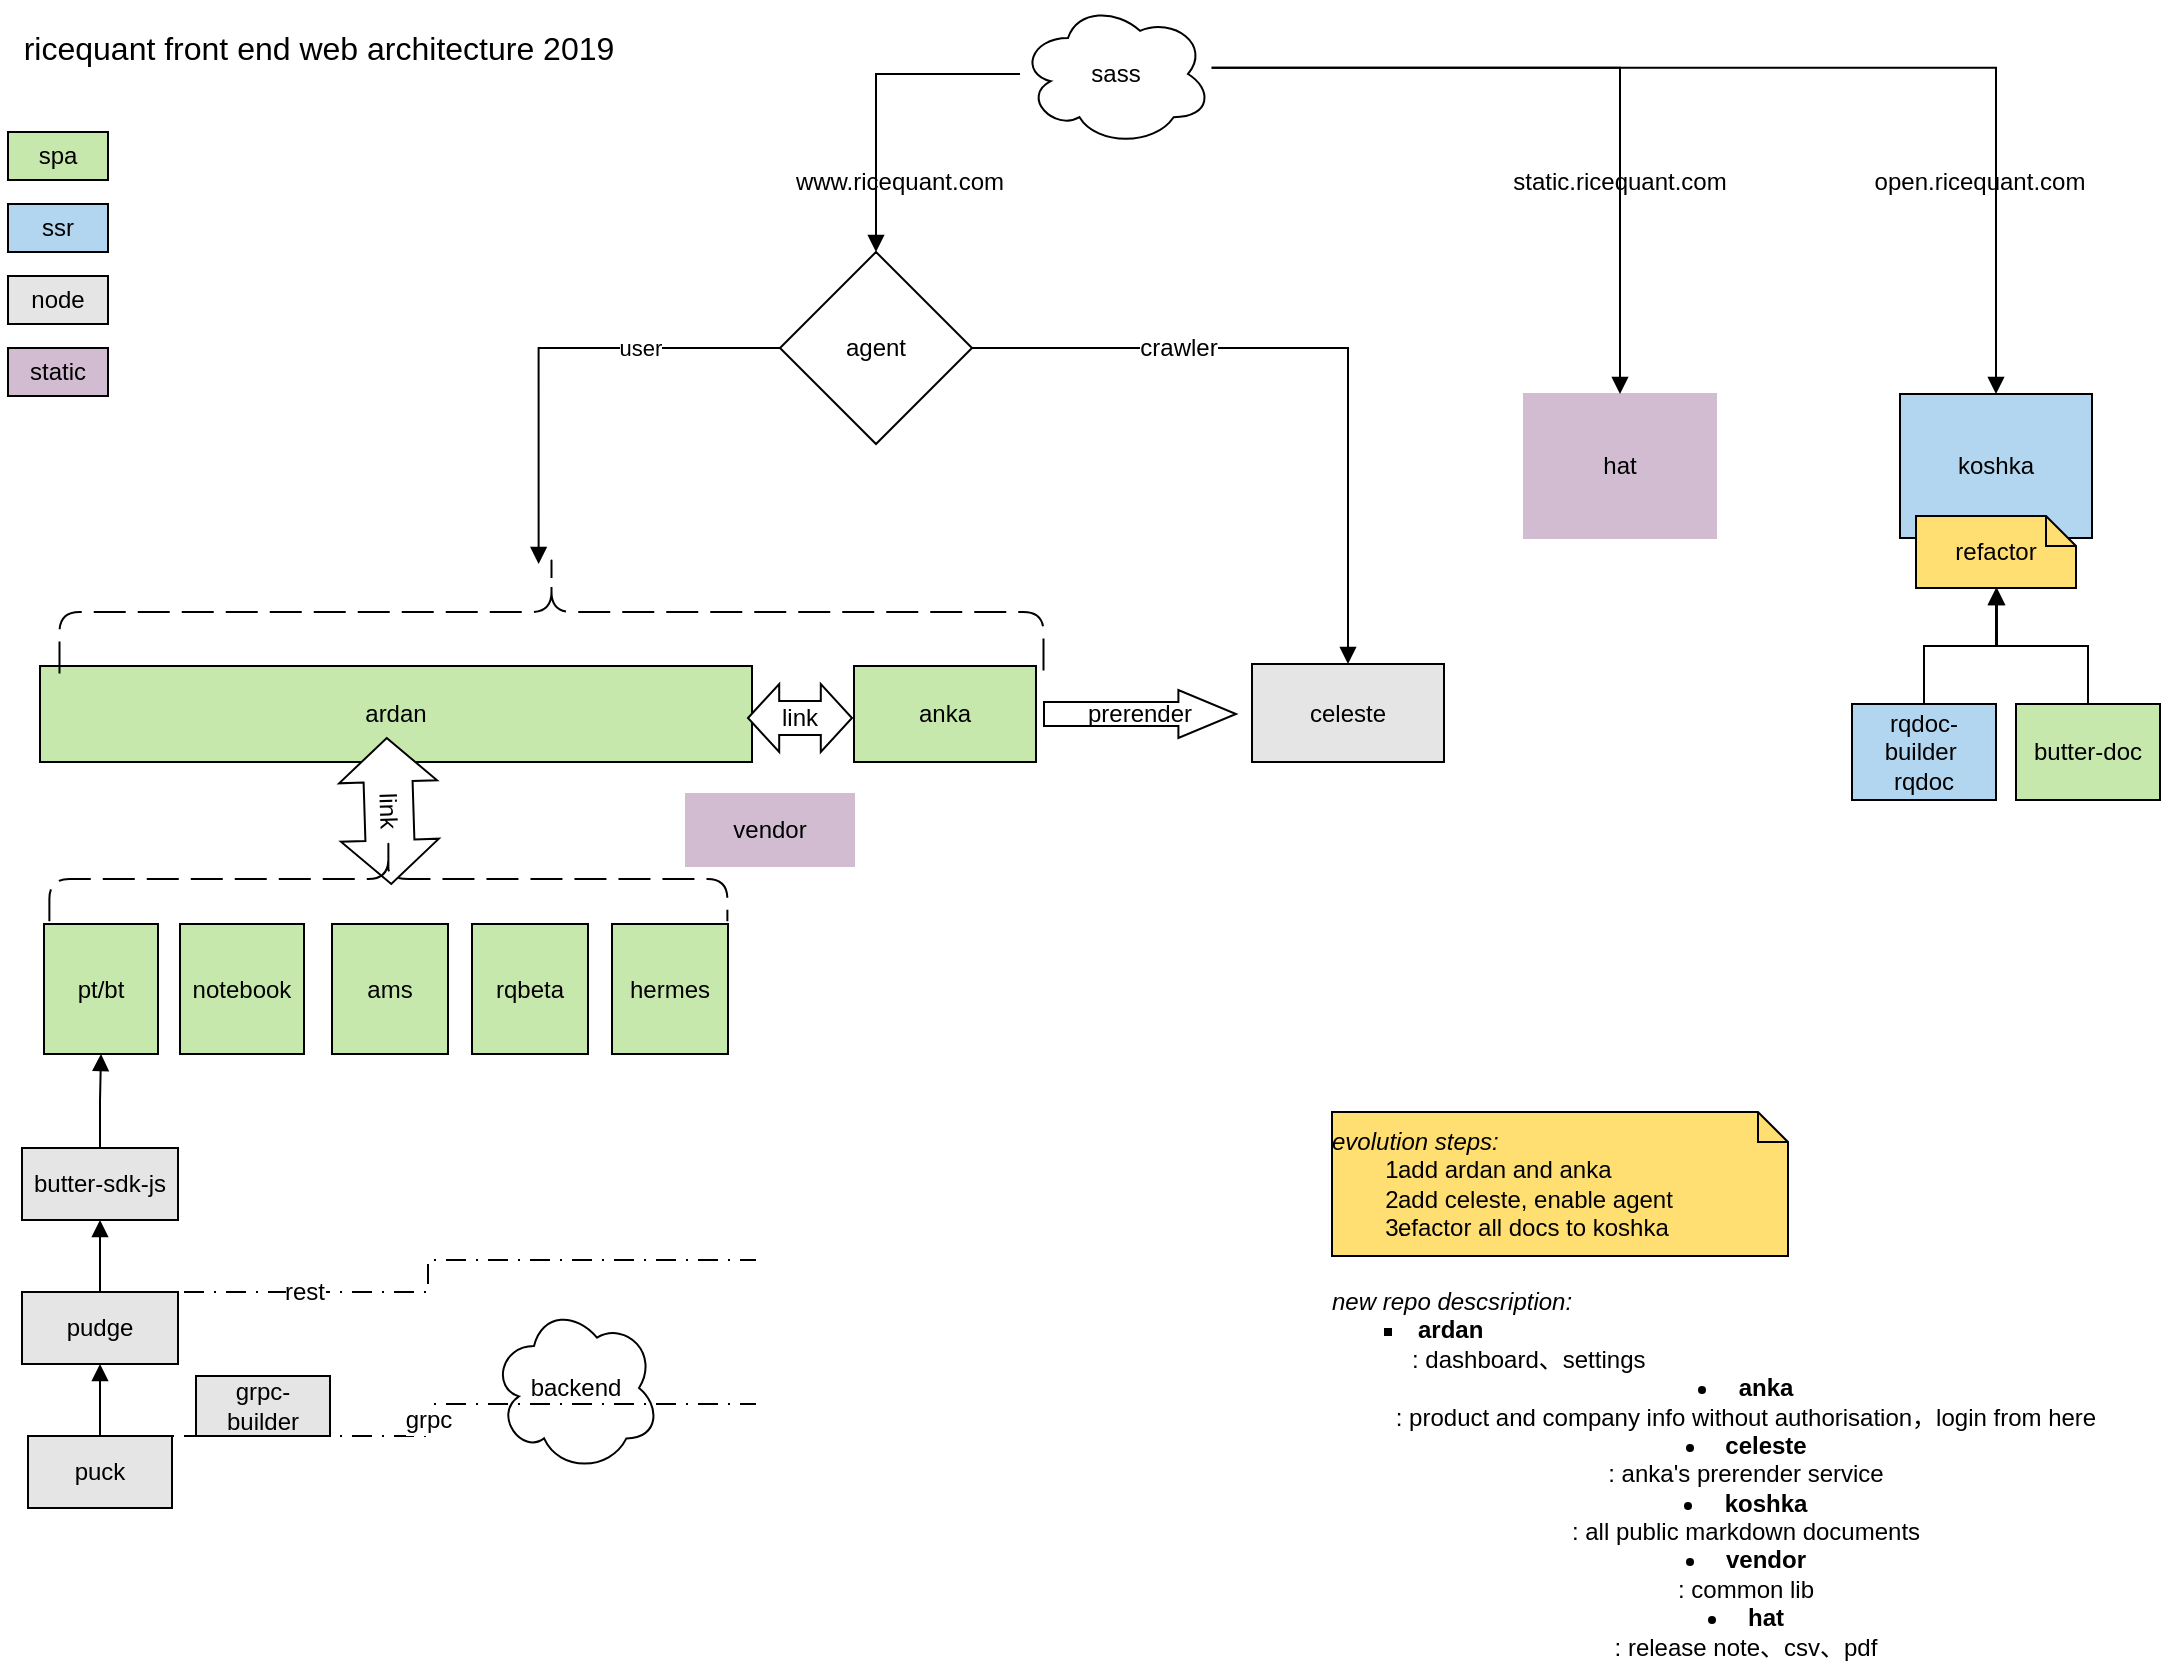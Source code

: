 <mxfile version="13.9.7" type="google"><diagram id="uh6qqqJTagUG9gPFi0yK" name="Page-1"><mxGraphModel dx="2514" dy="1381" grid="1" gridSize="10" guides="1" tooltips="1" connect="1" arrows="1" fold="1" page="1" pageScale="1" pageWidth="827" pageHeight="1169" math="0" shadow="0"><root><mxCell id="0"/><mxCell id="1" parent="0"/><UserObject label="ardan" lucidchartObjectId="BOM7Y.P4.qQF" id="hedpvlTmb3s_VZr3hkPB-57"><mxCell style="html=1;whiteSpace=wrap;;fontSize=12;fontColor=#000000;spacing=3;strokeOpacity=100;fillOpacity=100;fillColor=#c7e8ac;" parent="1" vertex="1" zOrder="1"><mxGeometry x="48" y="361" width="356" height="48" as="geometry"/></mxCell></UserObject><UserObject label="anka" lucidchartObjectId="VOM7uef9vEJy" id="hedpvlTmb3s_VZr3hkPB-58"><mxCell style="html=1;whiteSpace=wrap;;fontSize=12;fontColor=#000000;spacing=3;strokeOpacity=100;fillOpacity=100;fillColor=#c7e8ac;" parent="1" vertex="1" zOrder="2"><mxGeometry x="455" y="361" width="91" height="48" as="geometry"/></mxCell></UserObject><UserObject label="ams" lucidchartObjectId="JQM7CzhRfF_Q" id="hedpvlTmb3s_VZr3hkPB-59"><mxCell style="html=1;whiteSpace=wrap;;fontSize=12;fontColor=#000000;spacing=3;strokeOpacity=100;fillOpacity=100;fillColor=#c7e8ac;" parent="1" vertex="1" zOrder="3"><mxGeometry x="194" y="490" width="58" height="65" as="geometry"/></mxCell></UserObject><UserObject label="rqbeta" lucidchartObjectId="iRM7hHwt91FY" id="hedpvlTmb3s_VZr3hkPB-60"><mxCell style="html=1;whiteSpace=wrap;;fontSize=12;fontColor=#000000;spacing=3;strokeOpacity=100;fillOpacity=100;fillColor=#c7e8ac;" parent="1" vertex="1" zOrder="4"><mxGeometry x="264" y="490" width="58" height="65" as="geometry"/></mxCell></UserObject><UserObject label="hermes" lucidchartObjectId="ERM78r-T.Zux" id="hedpvlTmb3s_VZr3hkPB-61"><mxCell style="html=1;whiteSpace=wrap;;fontSize=12;fontColor=#000000;spacing=3;strokeOpacity=100;fillOpacity=100;fillColor=#c7e8ac;" parent="1" vertex="1" zOrder="6"><mxGeometry x="334" y="490" width="58" height="65" as="geometry"/></mxCell></UserObject><UserObject label="notebook" lucidchartObjectId="XRM7TotwGEj1" id="hedpvlTmb3s_VZr3hkPB-62"><mxCell style="html=1;whiteSpace=wrap;;fontSize=12;fontColor=#000000;spacing=3;strokeOpacity=100;fillOpacity=100;fillColor=#c7e8ac;" parent="1" vertex="1" zOrder="7"><mxGeometry x="118" y="490" width="62" height="65" as="geometry"/></mxCell></UserObject><UserObject label="pt/bt" lucidchartObjectId="3RM7VsY.WpbU" id="hedpvlTmb3s_VZr3hkPB-63"><mxCell style="html=1;whiteSpace=wrap;;fontSize=12;fontColor=#000000;spacing=3;strokeOpacity=100;fillOpacity=100;fillColor=#c7e8ac;" parent="1" vertex="1" zOrder="8"><mxGeometry x="50" y="490" width="57" height="65" as="geometry"/></mxCell></UserObject><UserObject label="koshka" lucidchartObjectId="7XM7q4THzhI2" id="hedpvlTmb3s_VZr3hkPB-64"><mxCell style="html=1;whiteSpace=wrap;;fontSize=12;fontColor=#000000;spacing=3;strokeOpacity=100;fillOpacity=100;fillColor=#b2d6ef;" parent="1" vertex="1" zOrder="14"><mxGeometry x="978" y="225" width="96" height="72" as="geometry"/></mxCell></UserObject><UserObject label="rqdoc-builder rqdoc" lucidchartObjectId="6YM73j2-6f8w" id="hedpvlTmb3s_VZr3hkPB-65"><mxCell style="html=1;whiteSpace=wrap;;fontSize=12;fontColor=#000000;spacing=3;strokeOpacity=100;fillOpacity=100;fillColor=#b2d6ef;" parent="1" vertex="1" zOrder="16"><mxGeometry x="954" y="380" width="72" height="48" as="geometry"/></mxCell></UserObject><UserObject label="butter-doc" lucidchartObjectId="iZM7OGTTIoOt" id="hedpvlTmb3s_VZr3hkPB-66"><mxCell style="html=1;whiteSpace=wrap;;fontSize=12;fontColor=#000000;spacing=3;strokeOpacity=100;fillOpacity=100;fillColor=#c7e8ac;" parent="1" vertex="1" zOrder="17"><mxGeometry x="1036" y="380" width="72" height="48" as="geometry"/></mxCell></UserObject><UserObject label="refactor" lucidchartObjectId="TZM7RlR96~xq" id="hedpvlTmb3s_VZr3hkPB-67"><mxCell style="html=1;whiteSpace=wrap;shape=note;size=15;fontSize=12;spacing=3;fillColor=#ffdf71;" parent="1" vertex="1" zOrder="20"><mxGeometry x="986" y="286" width="80" height="36" as="geometry"/></mxCell></UserObject><UserObject label="celeste" lucidchartObjectId="~4M7zFSVVgJv" id="hedpvlTmb3s_VZr3hkPB-68"><mxCell style="html=1;whiteSpace=wrap;;fontSize=12;fontColor=#000000;spacing=3;verticalAlign=middle;strokeOpacity=100;fillOpacity=100;fillColor=#e5e5e5;" parent="1" vertex="1" zOrder="22"><mxGeometry x="654" y="360" width="96" height="49" as="geometry"/></mxCell></UserObject><UserObject label="sass" lucidchartObjectId="P6M73J-JPvzQ" id="hedpvlTmb3s_VZr3hkPB-69"><mxCell style="html=1;whiteSpace=wrap;ellipse;shape=cloud;fontSize=12;fontColor=#000000;spacing=3;strokeOpacity=100;" parent="1" vertex="1" zOrder="23"><mxGeometry x="538" y="29" width="96" height="72" as="geometry"/></mxCell></UserObject><UserObject label="agent" lucidchartObjectId="p~S77Y0F75iD" id="hedpvlTmb3s_VZr3hkPB-70"><mxCell style="html=1;whiteSpace=wrap;rhombus;fontSize=12;fontColor=#000000;spacing=3;" parent="1" vertex="1" zOrder="25"><mxGeometry x="418" y="154" width="96" height="96" as="geometry"/></mxCell></UserObject><UserObject label="" lucidchartObjectId="d-M7-shVhC~2" id="hedpvlTmb3s_VZr3hkPB-71"><mxCell style="html=1;jettySize=18;overflow=width;rounded=1;arcSize=0;edgeStyle=orthogonalEdgeStyle;startArrow=none;;endArrow=block;endFill=1;;exitX=-0.006;exitY=0.5;exitPerimeter=1;entryX=0.5;entryY=-0.009;entryPerimeter=1;" parent="1" source="hedpvlTmb3s_VZr3hkPB-69" target="hedpvlTmb3s_VZr3hkPB-70" edge="1"><mxGeometry width="100" height="100" relative="1" as="geometry"><Array as="points"/></mxGeometry></mxCell></UserObject><UserObject label="" lucidchartObjectId="h-M7drGC4Czl" id="hedpvlTmb3s_VZr3hkPB-72"><mxCell style="html=1;jettySize=18;overflow=width;rounded=1;arcSize=0;edgeStyle=orthogonalEdgeStyle;startArrow=none;;endArrow=block;endFill=1;;exitX=1.009;exitY=0.5;exitPerimeter=1;entryX=0.5;entryY=-0.012;entryPerimeter=1;" parent="1" source="hedpvlTmb3s_VZr3hkPB-70" target="hedpvlTmb3s_VZr3hkPB-68" edge="1"><mxGeometry width="100" height="100" relative="1" as="geometry"><Array as="points"><mxPoint x="702" y="202"/></Array></mxGeometry></mxCell></UserObject><mxCell id="hedpvlTmb3s_VZr3hkPB-73" value="crawler" style="text;html=1;resizable=0;labelBackgroundColor=#ffffff;align=center;verticalAlign=middle;fontColor=#000000;;fontSize=12;" parent="hedpvlTmb3s_VZr3hkPB-72" vertex="1"><mxGeometry x="-0.406" relative="1" as="geometry"/></mxCell><UserObject label="" lucidchartObjectId="o-M7aRo0lABY" id="hedpvlTmb3s_VZr3hkPB-74"><mxCell style="html=1;jettySize=18;fontSize=11;rounded=1;arcSize=0;edgeStyle=orthogonalEdgeStyle;startArrow=none;;endArrow=block;endFill=1;;exitX=0.983;exitY=0.458;exitPerimeter=1;entryX=0.5;entryY=-0.008;entryPerimeter=1;" parent="1" source="hedpvlTmb3s_VZr3hkPB-69" target="hedpvlTmb3s_VZr3hkPB-64" edge="1"><mxGeometry width="100" height="100" relative="1" as="geometry"><Array as="points"><mxPoint x="1026" y="62"/></Array></mxGeometry></mxCell></UserObject><UserObject label="prerender" lucidchartObjectId="F_M75F0dM0h-" id="hedpvlTmb3s_VZr3hkPB-75"><mxCell style="html=1;whiteSpace=wrap;shape=singleArrow;arrowWidth=0.5;arrowSize=0.3;fontSize=12;fontColor=#000000;spacing=3;strokeOpacity=100;" parent="1" vertex="1" zOrder="31"><mxGeometry x="550" y="373" width="96" height="24" as="geometry"/></mxCell></UserObject><UserObject label="www.ricequant.com" lucidchartObjectId="abN7Bs9Vno5S" id="hedpvlTmb3s_VZr3hkPB-76"><mxCell style="html=1;whiteSpace=wrap;;fontSize=12;fontColor=#000000;spacing=3;strokeOpacity=0;fillOpacity=0;fillColor=#ffffff;" parent="1" vertex="1" zOrder="32"><mxGeometry x="406" y="101" width="144" height="36" as="geometry"/></mxCell></UserObject><UserObject label="open.ricequant.com" lucidchartObjectId="CbN7f-Ie7hpR" id="hedpvlTmb3s_VZr3hkPB-77"><mxCell style="html=1;whiteSpace=wrap;;fontSize=12;fontColor=#000000;spacing=3;strokeOpacity=0;fillOpacity=0;fillColor=#ffffff;" parent="1" vertex="1" zOrder="33"><mxGeometry x="946" y="101" width="144" height="36" as="geometry"/></mxCell></UserObject><UserObject label="pudge" lucidchartObjectId="mcN7gbC_i1qK" id="hedpvlTmb3s_VZr3hkPB-78"><mxCell style="html=1;whiteSpace=wrap;;fontSize=12;fontColor=#000000;spacing=3;strokeOpacity=100;fillOpacity=100;fillColor=#e5e5e5;" parent="1" vertex="1" zOrder="34"><mxGeometry x="39" y="674" width="78" height="36" as="geometry"/></mxCell></UserObject><UserObject label="puck" lucidchartObjectId="tcN7ywozhilQ" id="hedpvlTmb3s_VZr3hkPB-79"><mxCell style="html=1;whiteSpace=wrap;;fontSize=12;fontColor=#000000;spacing=3;strokeOpacity=100;fillOpacity=100;fillColor=#e5e5e5;" parent="1" vertex="1" zOrder="35"><mxGeometry x="42" y="746" width="72" height="36" as="geometry"/></mxCell></UserObject><UserObject label="" lucidchartObjectId="lfN7tijpIt8J" id="hedpvlTmb3s_VZr3hkPB-80"><mxCell style="html=1;jettySize=18;fontSize=11;rounded=1;arcSize=0;edgeStyle=orthogonalEdgeStyle;startArrow=none;;endArrow=block;endFill=1;;exitX=0.5;exitY=-0.017;exitPerimeter=1;entryX=0.5;entryY=1.017;entryPerimeter=1;" parent="1" source="hedpvlTmb3s_VZr3hkPB-79" target="hedpvlTmb3s_VZr3hkPB-78" edge="1"><mxGeometry width="100" height="100" relative="1" as="geometry"><Array as="points"/></mxGeometry></mxCell></UserObject><UserObject label="backend" lucidchartObjectId="DbT7sA5~U0uV" id="hedpvlTmb3s_VZr3hkPB-81"><mxCell style="html=1;whiteSpace=wrap;ellipse;shape=cloud;fontSize=12;fontColor=#000000;spacing=3;strokeOpacity=100;" parent="1" vertex="1" zOrder="38"><mxGeometry x="274" y="680" width="84" height="84" as="geometry"/></mxCell></UserObject><UserObject label="" lucidchartObjectId="KrN7SNhJEnqJ" id="hedpvlTmb3s_VZr3hkPB-82"><mxCell style="html=1;jettySize=18;fontSize=11;dashed=1;dashPattern=10 5 1 5;rounded=1;arcSize=0;edgeStyle=elbowEdgeStyle;startArrow=none;;endArrow=none;;exitX=0.5;exitY=-0.017;exitPerimeter=1;" parent="1" source="hedpvlTmb3s_VZr3hkPB-78" edge="1"><mxGeometry width="100" height="100" relative="1" as="geometry"><Array as="points"/><mxPoint x="406" y="658" as="targetPoint"/></mxGeometry></mxCell></UserObject><mxCell id="hedpvlTmb3s_VZr3hkPB-83" value="rest" style="text;html=1;resizable=0;labelBackgroundColor=#ffffff;align=center;verticalAlign=middle;fontColor=#000000;;fontSize=12;" parent="hedpvlTmb3s_VZr3hkPB-82" vertex="1"><mxGeometry x="-0.41" relative="1" as="geometry"/></mxCell><UserObject label="" lucidchartObjectId="hsN7hqe3e_vF" id="hedpvlTmb3s_VZr3hkPB-84"><mxCell style="html=1;jettySize=18;fontSize=11;dashed=1;dashPattern=10 5 1 5;rounded=1;arcSize=0;edgeStyle=elbowEdgeStyle;startArrow=none;;endArrow=none;;exitX=0.5;exitY=-0.017;exitPerimeter=1;" parent="1" source="hedpvlTmb3s_VZr3hkPB-79" edge="1"><mxGeometry width="100" height="100" relative="1" as="geometry"><Array as="points"/><mxPoint x="406" y="730" as="targetPoint"/></mxGeometry></mxCell></UserObject><mxCell id="hedpvlTmb3s_VZr3hkPB-85" value="grpc" style="text;html=1;resizable=0;labelBackgroundColor=#ffffff;align=center;verticalAlign=middle;fontColor=#000000;;fontSize=12;" parent="hedpvlTmb3s_VZr3hkPB-84" vertex="1"><mxGeometry relative="1" as="geometry"/></mxCell><UserObject label="hat" lucidchartObjectId=".yN7Xth4YN8E" id="hedpvlTmb3s_VZr3hkPB-86"><mxCell style="html=1;whiteSpace=wrap;;fontSize=12;fontColor=#000000;spacing=3;strokeColor=#d1bcd2;strokeOpacity=100;fillOpacity=100;fillColor=#d1bcd2;" parent="1" vertex="1" zOrder="41"><mxGeometry x="790" y="225" width="96" height="72" as="geometry"/></mxCell></UserObject><UserObject label="ricequant front end web architecture 2019" lucidchartObjectId="xAN7lg2-XHpu" id="hedpvlTmb3s_VZr3hkPB-87"><mxCell style="html=1;whiteSpace=wrap;;fontSize=16;fontColor=#000000;spacing=3;strokeOpacity=0;fillOpacity=0;fillColor=#ffffff;dashed=1;" parent="1" vertex="1" zOrder="42"><mxGeometry x="29" y="30" width="317" height="44" as="geometry"/></mxCell></UserObject><UserObject label="" lucidchartObjectId="_HN7RB33Jiej" id="hedpvlTmb3s_VZr3hkPB-88"><mxCell style="html=1;jettySize=18;fontSize=11;rounded=1;arcSize=0;edgeStyle=orthogonalEdgeStyle;startArrow=none;;endArrow=block;endFill=1;;exitX=0.983;exitY=0.458;exitPerimeter=1;entryX=0.5;entryY=-0.008;entryPerimeter=1;" parent="1" source="hedpvlTmb3s_VZr3hkPB-69" target="hedpvlTmb3s_VZr3hkPB-86" edge="1"><mxGeometry width="100" height="100" relative="1" as="geometry"><Array as="points"/></mxGeometry></mxCell></UserObject><UserObject label="static.ricequant.com" lucidchartObjectId="rJN7X6TgU8Wb" id="hedpvlTmb3s_VZr3hkPB-89"><mxCell style="html=1;whiteSpace=wrap;;fontSize=12;fontColor=#000000;spacing=3;strokeOpacity=0;fillOpacity=0;fillColor=#ffffff;dashed=1;" parent="1" vertex="1" zOrder="44"><mxGeometry x="766" y="101" width="144" height="36" as="geometry"/></mxCell></UserObject><UserObject label="butter-sdk-js" lucidchartObjectId="5VQ7__JjUdtN" id="hedpvlTmb3s_VZr3hkPB-90"><mxCell style="html=1;whiteSpace=wrap;;fontSize=12;fontColor=#000000;spacing=3;strokeOpacity=100;fillOpacity=100;fillColor=#e5e5e5;" parent="1" vertex="1" zOrder="45"><mxGeometry x="39" y="602" width="78" height="36" as="geometry"/></mxCell></UserObject><UserObject label="grpc-builder" lucidchartObjectId="HZQ7~KmmllzC" id="hedpvlTmb3s_VZr3hkPB-91"><mxCell style="html=1;whiteSpace=wrap;;fontSize=12;fontColor=#000000;spacing=3;strokeOpacity=100;fillOpacity=100;fillColor=#e5e5e5;" parent="1" vertex="1" zOrder="48"><mxGeometry x="126" y="716" width="67" height="30" as="geometry"/></mxCell></UserObject><UserObject label="link" lucidchartObjectId="D6Q7hSGI9Gbr" id="hedpvlTmb3s_VZr3hkPB-92"><mxCell style="html=1;whiteSpace=wrap;shape=doubleArrow;arrowWidth=0.5;arrowSize=0.3;fontSize=12;fontColor=#000000;spacing=3;strokeOpacity=100;rotation=-271.787;" parent="1" vertex="1" zOrder="49"><mxGeometry x="186" y="409" width="73" height="49" as="geometry"/></mxCell></UserObject><UserObject label="link" lucidchartObjectId="W6Q7~c6MncdM" id="hedpvlTmb3s_VZr3hkPB-93"><mxCell style="html=1;whiteSpace=wrap;shape=doubleArrow;arrowWidth=0.5;arrowSize=0.3;fontSize=12;fontColor=#000000;spacing=3;strokeOpacity=100;" parent="1" vertex="1" zOrder="50"><mxGeometry x="402" y="370" width="52" height="34" as="geometry"/></mxCell></UserObject><UserObject label="" lucidchartObjectId="7_Q7s3wivN_d" id="hedpvlTmb3s_VZr3hkPB-94"><mxCell style="html=1;jettySize=18;fontSize=11;rounded=1;arcSize=0;edgeStyle=orthogonalEdgeStyle;startArrow=none;;endArrow=block;endFill=1;;exitX=0.5;exitY=-0.013;exitPerimeter=1;entryX=0.5;entryY=1.017;entryPerimeter=1;" parent="1" source="hedpvlTmb3s_VZr3hkPB-65" target="hedpvlTmb3s_VZr3hkPB-67" edge="1"><mxGeometry width="100" height="100" relative="1" as="geometry"><Array as="points"/></mxGeometry></mxCell></UserObject><UserObject label="" lucidchartObjectId="~_Q7D4M-sbzn" id="hedpvlTmb3s_VZr3hkPB-95"><mxCell style="html=1;jettySize=18;fontSize=11;rounded=1;arcSize=0;edgeStyle=orthogonalEdgeStyle;startArrow=none;;endArrow=block;endFill=1;;exitX=0.5;exitY=-0.013;exitPerimeter=1;entryX=0.506;entryY=1.017;entryPerimeter=1;" parent="1" source="hedpvlTmb3s_VZr3hkPB-66" target="hedpvlTmb3s_VZr3hkPB-67" edge="1"><mxGeometry width="100" height="100" relative="1" as="geometry"><Array as="points"/></mxGeometry></mxCell></UserObject><UserObject label="vendor" lucidchartObjectId="maR75d6L~BKy" id="hedpvlTmb3s_VZr3hkPB-96"><mxCell style="html=1;whiteSpace=wrap;;fontSize=12;fontColor=#000000;spacing=3;strokeColor=#d1bcd2;strokeOpacity=100;fillOpacity=100;fillColor=#d1bcd2;" parent="1" vertex="1" zOrder="53"><mxGeometry x="371" y="425" width="84" height="36" as="geometry"/></mxCell></UserObject><UserObject label="&lt;div style=&quot;font-size:12px;font-style: italic;text-align: left;&quot;&gt;evolution steps:&lt;/div&gt;&lt;ol style=&quot;margin: 0px; text-align:left; list-style-type:decimal&quot;&gt;&lt;li&gt;&lt;span style=&quot;font-size:12px;margin-left: -7px;&quot;&gt;add ardan and anka&#10;&lt;/span&gt;&lt;/li&gt;&lt;li&gt;&lt;span style=&quot;font-size:12px;margin-left: -7px;&quot;&gt;add celeste, enable agent&#10;&lt;/span&gt;&lt;/li&gt;&lt;li&gt;&lt;span style=&quot;font-size:12px;margin-left: -7px;&quot;&gt;efactor all docs to koshka&lt;/span&gt;&lt;/li&gt;&lt;/ol&gt;" lucidchartObjectId="JgR7ymRhDrpU" id="hedpvlTmb3s_VZr3hkPB-97"><mxCell style="html=1;whiteSpace=wrap;shape=note;size=15;overflow=width;spacing=2;verticalAlign=middle;fillColor=#ffdf71;" parent="1" vertex="1" zOrder="54"><mxGeometry x="694" y="584" width="228" height="72" as="geometry"/></mxCell></UserObject><UserObject label="" lucidchartObjectId="2xR7tbF9IALW" id="hedpvlTmb3s_VZr3hkPB-98"><mxCell style="html=1;jettySize=18;fontSize=11;rounded=1;arcSize=0;edgeStyle=orthogonalEdgeStyle;startArrow=none;;endArrow=block;endFill=1;;exitX=0.5;exitY=-0.017;exitPerimeter=1;entryX=0.5;entryY=1.009;entryPerimeter=1;" parent="1" source="hedpvlTmb3s_VZr3hkPB-90" target="hedpvlTmb3s_VZr3hkPB-63" edge="1"><mxGeometry width="100" height="100" relative="1" as="geometry"><Array as="points"/></mxGeometry></mxCell></UserObject><UserObject label="" lucidchartObjectId="_xR7hQ69yy-z" id="hedpvlTmb3s_VZr3hkPB-99"><mxCell style="html=1;jettySize=18;fontSize=11;rounded=1;arcSize=0;edgeStyle=orthogonalEdgeStyle;startArrow=none;;endArrow=block;endFill=1;;exitX=0.5;exitY=-0.017;exitPerimeter=1;entryX=0.5;entryY=1.017;entryPerimeter=1;" parent="1" source="hedpvlTmb3s_VZr3hkPB-78" target="hedpvlTmb3s_VZr3hkPB-90" edge="1"><mxGeometry width="100" height="100" relative="1" as="geometry"><Array as="points"/></mxGeometry></mxCell></UserObject><UserObject label="spa" lucidchartObjectId="0ER7T7YRtJ8j" id="hedpvlTmb3s_VZr3hkPB-100"><mxCell style="html=1;whiteSpace=wrap;;fontSize=12;fontColor=#000000;spacing=3;strokeOpacity=100;fillOpacity=100;fillColor=#c7e8ac;" parent="1" vertex="1" zOrder="59"><mxGeometry x="32" y="94" width="50" height="24" as="geometry"/></mxCell></UserObject><UserObject label="ssr" lucidchartObjectId="cFR73_4uIF6I" id="hedpvlTmb3s_VZr3hkPB-101"><mxCell style="html=1;whiteSpace=wrap;;fontSize=12;fontColor=#000000;spacing=3;strokeOpacity=100;fillOpacity=100;fillColor=#b2d6ef;" parent="1" vertex="1" zOrder="60"><mxGeometry x="32" y="130" width="50" height="24" as="geometry"/></mxCell></UserObject><UserObject label="node" lucidchartObjectId="sFR7pwECP5.o" id="hedpvlTmb3s_VZr3hkPB-102"><mxCell style="html=1;whiteSpace=wrap;;fontSize=12;fontColor=#000000;spacing=3;strokeOpacity=100;fillOpacity=100;fillColor=#e5e5e5;" parent="1" vertex="1" zOrder="61"><mxGeometry x="32" y="166" width="50" height="24" as="geometry"/></mxCell></UserObject><UserObject label="static" lucidchartObjectId="UFR7F38ORmjK" id="hedpvlTmb3s_VZr3hkPB-103"><mxCell style="html=1;whiteSpace=wrap;;fontSize=12;fontColor=#000000;spacing=3;strokeOpacity=100;fillOpacity=100;fillColor=#d1bcd2;" parent="1" vertex="1" zOrder="62"><mxGeometry x="32" y="202" width="50" height="24" as="geometry"/></mxCell></UserObject><mxCell id="hedpvlTmb3s_VZr3hkPB-104" value="" style="strokeColor=none;fillColor=none;fontSize=11;spacing=3;strokeOpacity=100;rotation=-90;dashed=1;dashPattern=16 6;html=1;" parent="1" vertex="1" zOrder="63"><mxGeometry x="273" y="88" width="48" height="492" as="geometry"/></mxCell><mxCell id="hedpvlTmb3s_VZr3hkPB-105" value="" style="shape=curlyBracket;rounded=1;flipH=1;fontSize=11;spacing=3;strokeOpacity=100;rotation=-90;dashed=1;dashPattern=16 6;" parent="hedpvlTmb3s_VZr3hkPB-104" vertex="1"><mxGeometry width="61.5" height="492" as="geometry"/></mxCell><mxCell id="hedpvlTmb3s_VZr3hkPB-106" value="" style="strokeColor=none;fillColor=none;fontSize=11;spacing=3;strokeOpacity=100;rotation=-90;dashed=1;dashPattern=16 6;" parent="hedpvlTmb3s_VZr3hkPB-104" vertex="1"><mxGeometry x="61.5" width="-13.5" height="492" as="geometry"/></mxCell><mxCell id="hedpvlTmb3s_VZr3hkPB-107" value="" style="strokeColor=none;fillColor=none;fontSize=11;spacing=3;strokeOpacity=100;rotation=-90;dashed=1;dashPattern=16 6;html=1;" parent="1" vertex="1" zOrder="64"><mxGeometry x="201" y="298" width="44" height="339" as="geometry"/></mxCell><mxCell id="hedpvlTmb3s_VZr3hkPB-108" value="" style="shape=curlyBracket;rounded=1;flipH=1;fontSize=11;spacing=3;strokeOpacity=100;rotation=-90;dashed=1;dashPattern=16 6;" parent="hedpvlTmb3s_VZr3hkPB-107" vertex="1"><mxGeometry width="42.375" height="339" as="geometry"/></mxCell><mxCell id="hedpvlTmb3s_VZr3hkPB-109" value="" style="strokeColor=none;fillColor=none;fontSize=11;spacing=3;strokeOpacity=100;rotation=-90;dashed=1;dashPattern=16 6;" parent="hedpvlTmb3s_VZr3hkPB-107" vertex="1"><mxGeometry x="42.375" width="1.625" height="339" as="geometry"/></mxCell><UserObject label="&lt;div style=&quot;font-size:12px;color:#000000;font-style: italic;text-align: left;&quot;&gt;new repo descsription:&lt;/div&gt;&lt;ul style=&quot;margin: 0px; text-align:left; list-style-type:square&quot;&gt;&lt;li&gt;&lt;span style=&quot;font-size:12px;color:#000000;font-weight: bold;margin-left: 3px;&quot;&gt;ardan&lt;/span&gt;&lt;/li&gt;: dashboard、settings&#10;&lt;/ul&gt;&lt;li&gt;&lt;span style=&quot;font-size:12px;color:#000000;font-weight: bold;margin-left: 3px;&quot;&gt;anka&lt;/span&gt;&lt;/li&gt;: product and company info without authorisation，login from here&#10;&lt;li&gt;&lt;span style=&quot;font-size:12px;color:#000000;font-weight: bold;margin-left: 3px;&quot;&gt;celeste&lt;/span&gt;&lt;/li&gt;: anka's prerender service&#10;&lt;li&gt;&lt;span style=&quot;font-size:12px;color:#000000;font-weight: bold;margin-left: 3px;&quot;&gt;koshka&lt;/span&gt;&lt;/li&gt;: all public markdown documents&#10;&lt;li&gt;&lt;span style=&quot;font-size:12px;color:#000000;font-weight: bold;margin-left: 3px;&quot;&gt;vendor&lt;/span&gt;&lt;/li&gt;: common lib&#10;&lt;li&gt;&lt;span style=&quot;font-size:12px;color:#000000;font-weight: bold;margin-left: 3px;&quot;&gt;hat&lt;/span&gt;&lt;/li&gt;: release note、csv、pdf" lucidchartObjectId="UhS7-AUx868e" id="hedpvlTmb3s_VZr3hkPB-110"><mxCell style="html=1;whiteSpace=wrap;;overflow=width;spacing=3;verticalAlign=middle;strokeOpacity=0;fillOpacity=0;fillColor=#ffffff;dashed=1;dashPattern=1 4;" parent="1" vertex="1" zOrder="65"><mxGeometry x="694" y="670" width="414" height="190" as="geometry"/></mxCell></UserObject><UserObject label="" lucidchartObjectId="vaT7xBO6Jpz9" id="hedpvlTmb3s_VZr3hkPB-111"><mxCell style="html=1;jettySize=18;fontSize=11;rounded=1;arcSize=0;edgeStyle=orthogonalEdgeStyle;startArrow=none;;endArrow=block;endFill=1;;exitX=-0.009;exitY=0.5;exitPerimeter=1;entryX=1.281;entryY=0.501;entryPerimeter=1;" parent="1" source="hedpvlTmb3s_VZr3hkPB-70" target="hedpvlTmb3s_VZr3hkPB-104" edge="1"><mxGeometry width="100" height="100" relative="1" as="geometry"><Array as="points"/></mxGeometry></mxCell></UserObject><mxCell id="hedpvlTmb3s_VZr3hkPB-112" value="user" style="text;html=1;resizable=0;labelBackgroundColor=#ffffff;align=center;verticalAlign=middle;fontColor=#000000;;fontSize=11;" parent="hedpvlTmb3s_VZr3hkPB-111" vertex="1"><mxGeometry x="-0.388" relative="1" as="geometry"/></mxCell></root></mxGraphModel></diagram></mxfile>